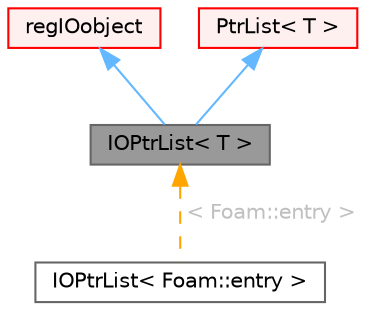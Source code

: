 digraph "IOPtrList&lt; T &gt;"
{
 // LATEX_PDF_SIZE
  bgcolor="transparent";
  edge [fontname=Helvetica,fontsize=10,labelfontname=Helvetica,labelfontsize=10];
  node [fontname=Helvetica,fontsize=10,shape=box,height=0.2,width=0.4];
  Node1 [id="Node000001",label="IOPtrList\< T \>",height=0.2,width=0.4,color="gray40", fillcolor="grey60", style="filled", fontcolor="black",tooltip="A PtrList of objects of type <T> with automated input and output."];
  Node2 -> Node1 [id="edge1_Node000001_Node000002",dir="back",color="steelblue1",style="solid",tooltip=" "];
  Node2 [id="Node000002",label="regIOobject",height=0.2,width=0.4,color="red", fillcolor="#FFF0F0", style="filled",URL="$classFoam_1_1regIOobject.html",tooltip="regIOobject is an abstract class derived from IOobject to handle automatic object registration with t..."];
  Node5 -> Node1 [id="edge2_Node000001_Node000005",dir="back",color="steelblue1",style="solid",tooltip=" "];
  Node5 [id="Node000005",label="PtrList\< T \>",height=0.2,width=0.4,color="red", fillcolor="#FFF0F0", style="filled",URL="$classFoam_1_1PtrList.html",tooltip="A list of pointers to objects of type <T>, with allocation/deallocation management of the pointers...."];
  Node1 -> Node7 [id="edge3_Node000001_Node000007",dir="back",color="orange",style="dashed",tooltip=" ",label=" \< Foam::entry \>",fontcolor="grey" ];
  Node7 [id="Node000007",label="IOPtrList\< Foam::entry \>",height=0.2,width=0.4,color="gray40", fillcolor="white", style="filled",URL="$classFoam_1_1IOPtrList.html",tooltip=" "];
}

